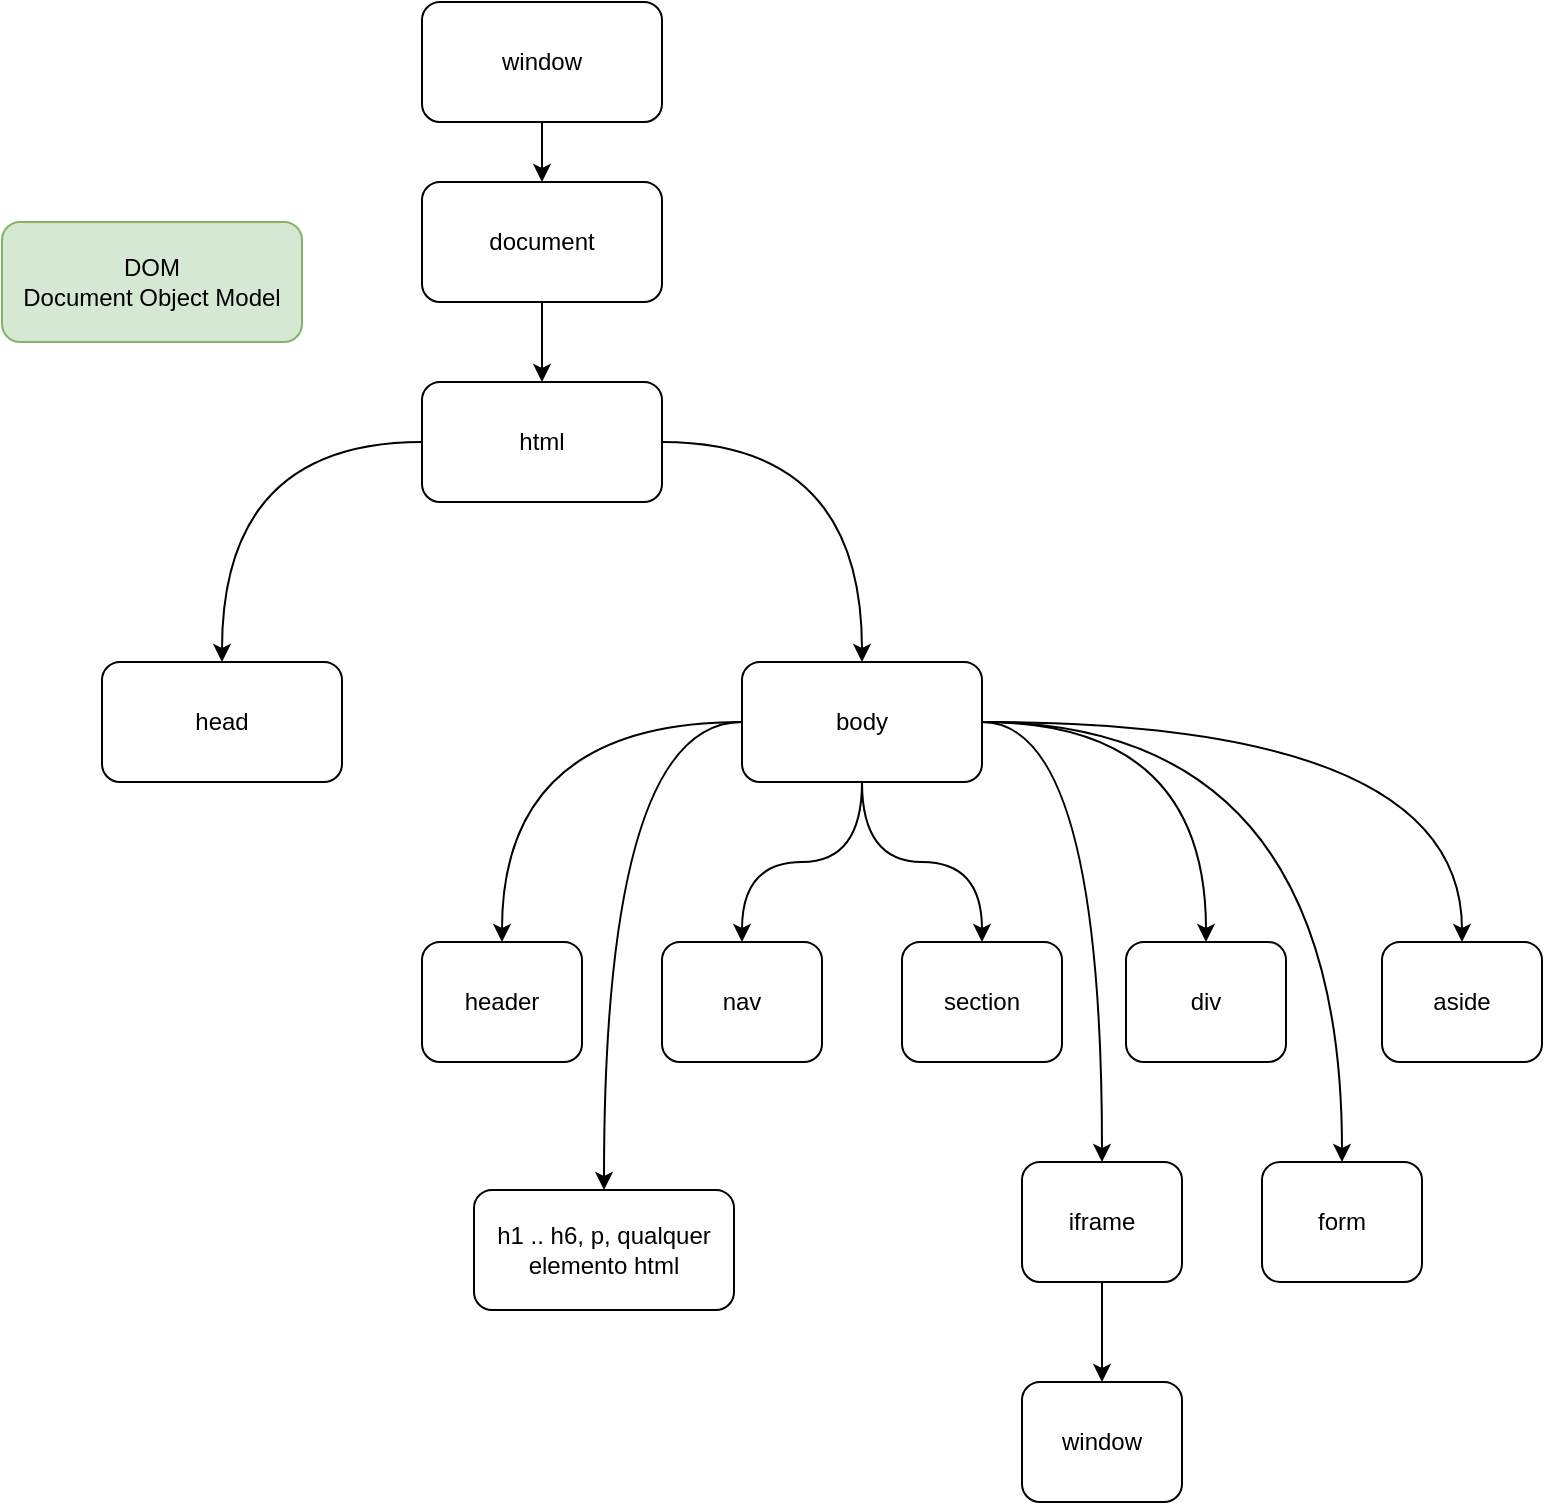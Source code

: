 <mxfile version="10.7.5" type="device"><diagram id="hdB7Db-PLuRGPO_8zdVG" name="Page-1"><mxGraphModel dx="1056" dy="1850" grid="1" gridSize="10" guides="1" tooltips="1" connect="1" arrows="1" fold="1" page="1" pageScale="1" pageWidth="827" pageHeight="1169" math="0" shadow="0"><root><mxCell id="0"/><mxCell id="1" parent="0"/><mxCell id="3PcSkqgKYO0U8ywueN_a-11" style="edgeStyle=orthogonalEdgeStyle;curved=1;rounded=0;orthogonalLoop=1;jettySize=auto;html=1;entryX=0.5;entryY=0;entryDx=0;entryDy=0;" edge="1" parent="1" source="3PcSkqgKYO0U8ywueN_a-1" target="3PcSkqgKYO0U8ywueN_a-2"><mxGeometry relative="1" as="geometry"/></mxCell><mxCell id="3PcSkqgKYO0U8ywueN_a-12" style="edgeStyle=orthogonalEdgeStyle;curved=1;rounded=0;orthogonalLoop=1;jettySize=auto;html=1;entryX=0.5;entryY=0;entryDx=0;entryDy=0;" edge="1" parent="1" source="3PcSkqgKYO0U8ywueN_a-1" target="3PcSkqgKYO0U8ywueN_a-3"><mxGeometry relative="1" as="geometry"/></mxCell><mxCell id="3PcSkqgKYO0U8ywueN_a-1" value="html" style="rounded=1;whiteSpace=wrap;html=1;" vertex="1" parent="1"><mxGeometry x="240" y="120" width="120" height="60" as="geometry"/></mxCell><mxCell id="3PcSkqgKYO0U8ywueN_a-2" value="head" style="rounded=1;whiteSpace=wrap;html=1;" vertex="1" parent="1"><mxGeometry x="80" y="260" width="120" height="60" as="geometry"/></mxCell><mxCell id="3PcSkqgKYO0U8ywueN_a-13" style="edgeStyle=orthogonalEdgeStyle;curved=1;rounded=0;orthogonalLoop=1;jettySize=auto;html=1;entryX=0.5;entryY=0;entryDx=0;entryDy=0;" edge="1" parent="1" source="3PcSkqgKYO0U8ywueN_a-3" target="3PcSkqgKYO0U8ywueN_a-4"><mxGeometry relative="1" as="geometry"/></mxCell><mxCell id="3PcSkqgKYO0U8ywueN_a-14" style="edgeStyle=orthogonalEdgeStyle;curved=1;rounded=0;orthogonalLoop=1;jettySize=auto;html=1;entryX=0.5;entryY=0;entryDx=0;entryDy=0;" edge="1" parent="1" source="3PcSkqgKYO0U8ywueN_a-3" target="3PcSkqgKYO0U8ywueN_a-5"><mxGeometry relative="1" as="geometry"/></mxCell><mxCell id="3PcSkqgKYO0U8ywueN_a-15" style="edgeStyle=orthogonalEdgeStyle;curved=1;rounded=0;orthogonalLoop=1;jettySize=auto;html=1;entryX=0.5;entryY=0;entryDx=0;entryDy=0;" edge="1" parent="1" source="3PcSkqgKYO0U8ywueN_a-3" target="3PcSkqgKYO0U8ywueN_a-6"><mxGeometry relative="1" as="geometry"/></mxCell><mxCell id="3PcSkqgKYO0U8ywueN_a-16" style="edgeStyle=orthogonalEdgeStyle;curved=1;rounded=0;orthogonalLoop=1;jettySize=auto;html=1;entryX=0.5;entryY=0;entryDx=0;entryDy=0;" edge="1" parent="1" source="3PcSkqgKYO0U8ywueN_a-3" target="3PcSkqgKYO0U8ywueN_a-7"><mxGeometry relative="1" as="geometry"/></mxCell><mxCell id="3PcSkqgKYO0U8ywueN_a-17" style="edgeStyle=orthogonalEdgeStyle;curved=1;rounded=0;orthogonalLoop=1;jettySize=auto;html=1;" edge="1" parent="1" source="3PcSkqgKYO0U8ywueN_a-3" target="3PcSkqgKYO0U8ywueN_a-8"><mxGeometry relative="1" as="geometry"/></mxCell><mxCell id="3PcSkqgKYO0U8ywueN_a-25" style="edgeStyle=orthogonalEdgeStyle;curved=1;rounded=0;orthogonalLoop=1;jettySize=auto;html=1;entryX=0.5;entryY=0;entryDx=0;entryDy=0;" edge="1" parent="1" source="3PcSkqgKYO0U8ywueN_a-3" target="3PcSkqgKYO0U8ywueN_a-24"><mxGeometry relative="1" as="geometry"/></mxCell><mxCell id="3PcSkqgKYO0U8ywueN_a-26" style="edgeStyle=orthogonalEdgeStyle;curved=1;rounded=0;orthogonalLoop=1;jettySize=auto;html=1;entryX=0.5;entryY=0;entryDx=0;entryDy=0;" edge="1" parent="1" source="3PcSkqgKYO0U8ywueN_a-3" target="3PcSkqgKYO0U8ywueN_a-18"><mxGeometry relative="1" as="geometry"/></mxCell><mxCell id="3PcSkqgKYO0U8ywueN_a-30" style="edgeStyle=orthogonalEdgeStyle;curved=1;rounded=0;orthogonalLoop=1;jettySize=auto;html=1;entryX=0.5;entryY=0;entryDx=0;entryDy=0;" edge="1" parent="1" source="3PcSkqgKYO0U8ywueN_a-3" target="3PcSkqgKYO0U8ywueN_a-29"><mxGeometry relative="1" as="geometry"/></mxCell><mxCell id="3PcSkqgKYO0U8ywueN_a-3" value="body" style="rounded=1;whiteSpace=wrap;html=1;" vertex="1" parent="1"><mxGeometry x="400" y="260" width="120" height="60" as="geometry"/></mxCell><mxCell id="3PcSkqgKYO0U8ywueN_a-4" value="header" style="rounded=1;whiteSpace=wrap;html=1;" vertex="1" parent="1"><mxGeometry x="240" y="400" width="80" height="60" as="geometry"/></mxCell><mxCell id="3PcSkqgKYO0U8ywueN_a-5" value="nav" style="rounded=1;whiteSpace=wrap;html=1;" vertex="1" parent="1"><mxGeometry x="360" y="400" width="80" height="60" as="geometry"/></mxCell><mxCell id="3PcSkqgKYO0U8ywueN_a-6" value="section" style="rounded=1;whiteSpace=wrap;html=1;" vertex="1" parent="1"><mxGeometry x="480" y="400" width="80" height="60" as="geometry"/></mxCell><mxCell id="3PcSkqgKYO0U8ywueN_a-7" value="div" style="rounded=1;whiteSpace=wrap;html=1;" vertex="1" parent="1"><mxGeometry x="592" y="400" width="80" height="60" as="geometry"/></mxCell><mxCell id="3PcSkqgKYO0U8ywueN_a-8" value="aside" style="rounded=1;whiteSpace=wrap;html=1;" vertex="1" parent="1"><mxGeometry x="720" y="400" width="80" height="60" as="geometry"/></mxCell><mxCell id="3PcSkqgKYO0U8ywueN_a-18" value="&lt;div&gt;h1 .. h6, p, qualquer&lt;/div&gt;&lt;div&gt;elemento html&lt;br&gt;&lt;/div&gt;" style="rounded=1;whiteSpace=wrap;html=1;" vertex="1" parent="1"><mxGeometry x="266" y="524" width="130" height="60" as="geometry"/></mxCell><mxCell id="3PcSkqgKYO0U8ywueN_a-19" value="&lt;div&gt;DOM&lt;/div&gt;&lt;div&gt;Document Object Model&lt;br&gt;&lt;/div&gt;" style="rounded=1;whiteSpace=wrap;html=1;fillColor=#d5e8d4;strokeColor=#82b366;" vertex="1" parent="1"><mxGeometry x="30" y="40" width="150" height="60" as="geometry"/></mxCell><mxCell id="3PcSkqgKYO0U8ywueN_a-21" style="edgeStyle=orthogonalEdgeStyle;curved=1;rounded=0;orthogonalLoop=1;jettySize=auto;html=1;" edge="1" parent="1" source="3PcSkqgKYO0U8ywueN_a-20" target="3PcSkqgKYO0U8ywueN_a-1"><mxGeometry relative="1" as="geometry"/></mxCell><mxCell id="3PcSkqgKYO0U8ywueN_a-20" value="document" style="rounded=1;whiteSpace=wrap;html=1;" vertex="1" parent="1"><mxGeometry x="240" y="20" width="120" height="60" as="geometry"/></mxCell><mxCell id="3PcSkqgKYO0U8ywueN_a-23" style="edgeStyle=orthogonalEdgeStyle;curved=1;rounded=0;orthogonalLoop=1;jettySize=auto;html=1;" edge="1" parent="1" source="3PcSkqgKYO0U8ywueN_a-22" target="3PcSkqgKYO0U8ywueN_a-20"><mxGeometry relative="1" as="geometry"/></mxCell><mxCell id="3PcSkqgKYO0U8ywueN_a-22" value="window" style="rounded=1;whiteSpace=wrap;html=1;" vertex="1" parent="1"><mxGeometry x="240" y="-70" width="120" height="60" as="geometry"/></mxCell><mxCell id="3PcSkqgKYO0U8ywueN_a-28" style="edgeStyle=orthogonalEdgeStyle;curved=1;rounded=0;orthogonalLoop=1;jettySize=auto;html=1;" edge="1" parent="1" source="3PcSkqgKYO0U8ywueN_a-24" target="3PcSkqgKYO0U8ywueN_a-27"><mxGeometry relative="1" as="geometry"/></mxCell><mxCell id="3PcSkqgKYO0U8ywueN_a-24" value="iframe" style="rounded=1;whiteSpace=wrap;html=1;" vertex="1" parent="1"><mxGeometry x="540" y="510" width="80" height="60" as="geometry"/></mxCell><mxCell id="3PcSkqgKYO0U8ywueN_a-27" value="window" style="rounded=1;whiteSpace=wrap;html=1;" vertex="1" parent="1"><mxGeometry x="540" y="620" width="80" height="60" as="geometry"/></mxCell><mxCell id="3PcSkqgKYO0U8ywueN_a-29" value="form" style="rounded=1;whiteSpace=wrap;html=1;" vertex="1" parent="1"><mxGeometry x="660" y="510" width="80" height="60" as="geometry"/></mxCell></root></mxGraphModel></diagram></mxfile>